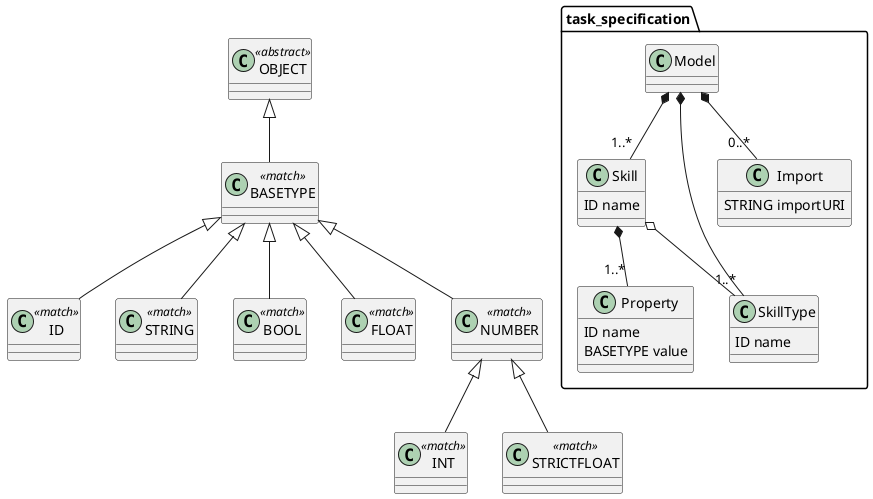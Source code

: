 @startuml
set namespaceSeparator .


class task_specification.Model  {
}


class task_specification.Skill  {
  ID name
}


class task_specification.SkillType  {
  ID name
}


class task_specification.Property  {
  ID name
  BASETYPE value
}


class task_specification.Import  {
  STRING importURI
}


class ID <<match>> {
}


class STRING <<match>> {
}


class BOOL <<match>> {
}


class INT <<match>> {
}


class FLOAT <<match>> {
}


class STRICTFLOAT <<match>> {
}


class NUMBER <<match>> {
}


class BASETYPE <<match>> {
}


class OBJECT <<abstract>> {
}


task_specification.Model *-- "0..*" task_specification.Import
task_specification.Model *-- "1..*" task_specification.Skill
task_specification.Model *-- "1..*" task_specification.SkillType
task_specification.Skill o-- task_specification.SkillType
task_specification.Skill *-- "1..*" task_specification.Property
NUMBER <|-- STRICTFLOAT
NUMBER <|-- INT
BASETYPE <|-- NUMBER
BASETYPE <|-- FLOAT
BASETYPE <|-- BOOL
BASETYPE <|-- ID
BASETYPE <|-- STRING
OBJECT <|-- BASETYPE
@enduml

